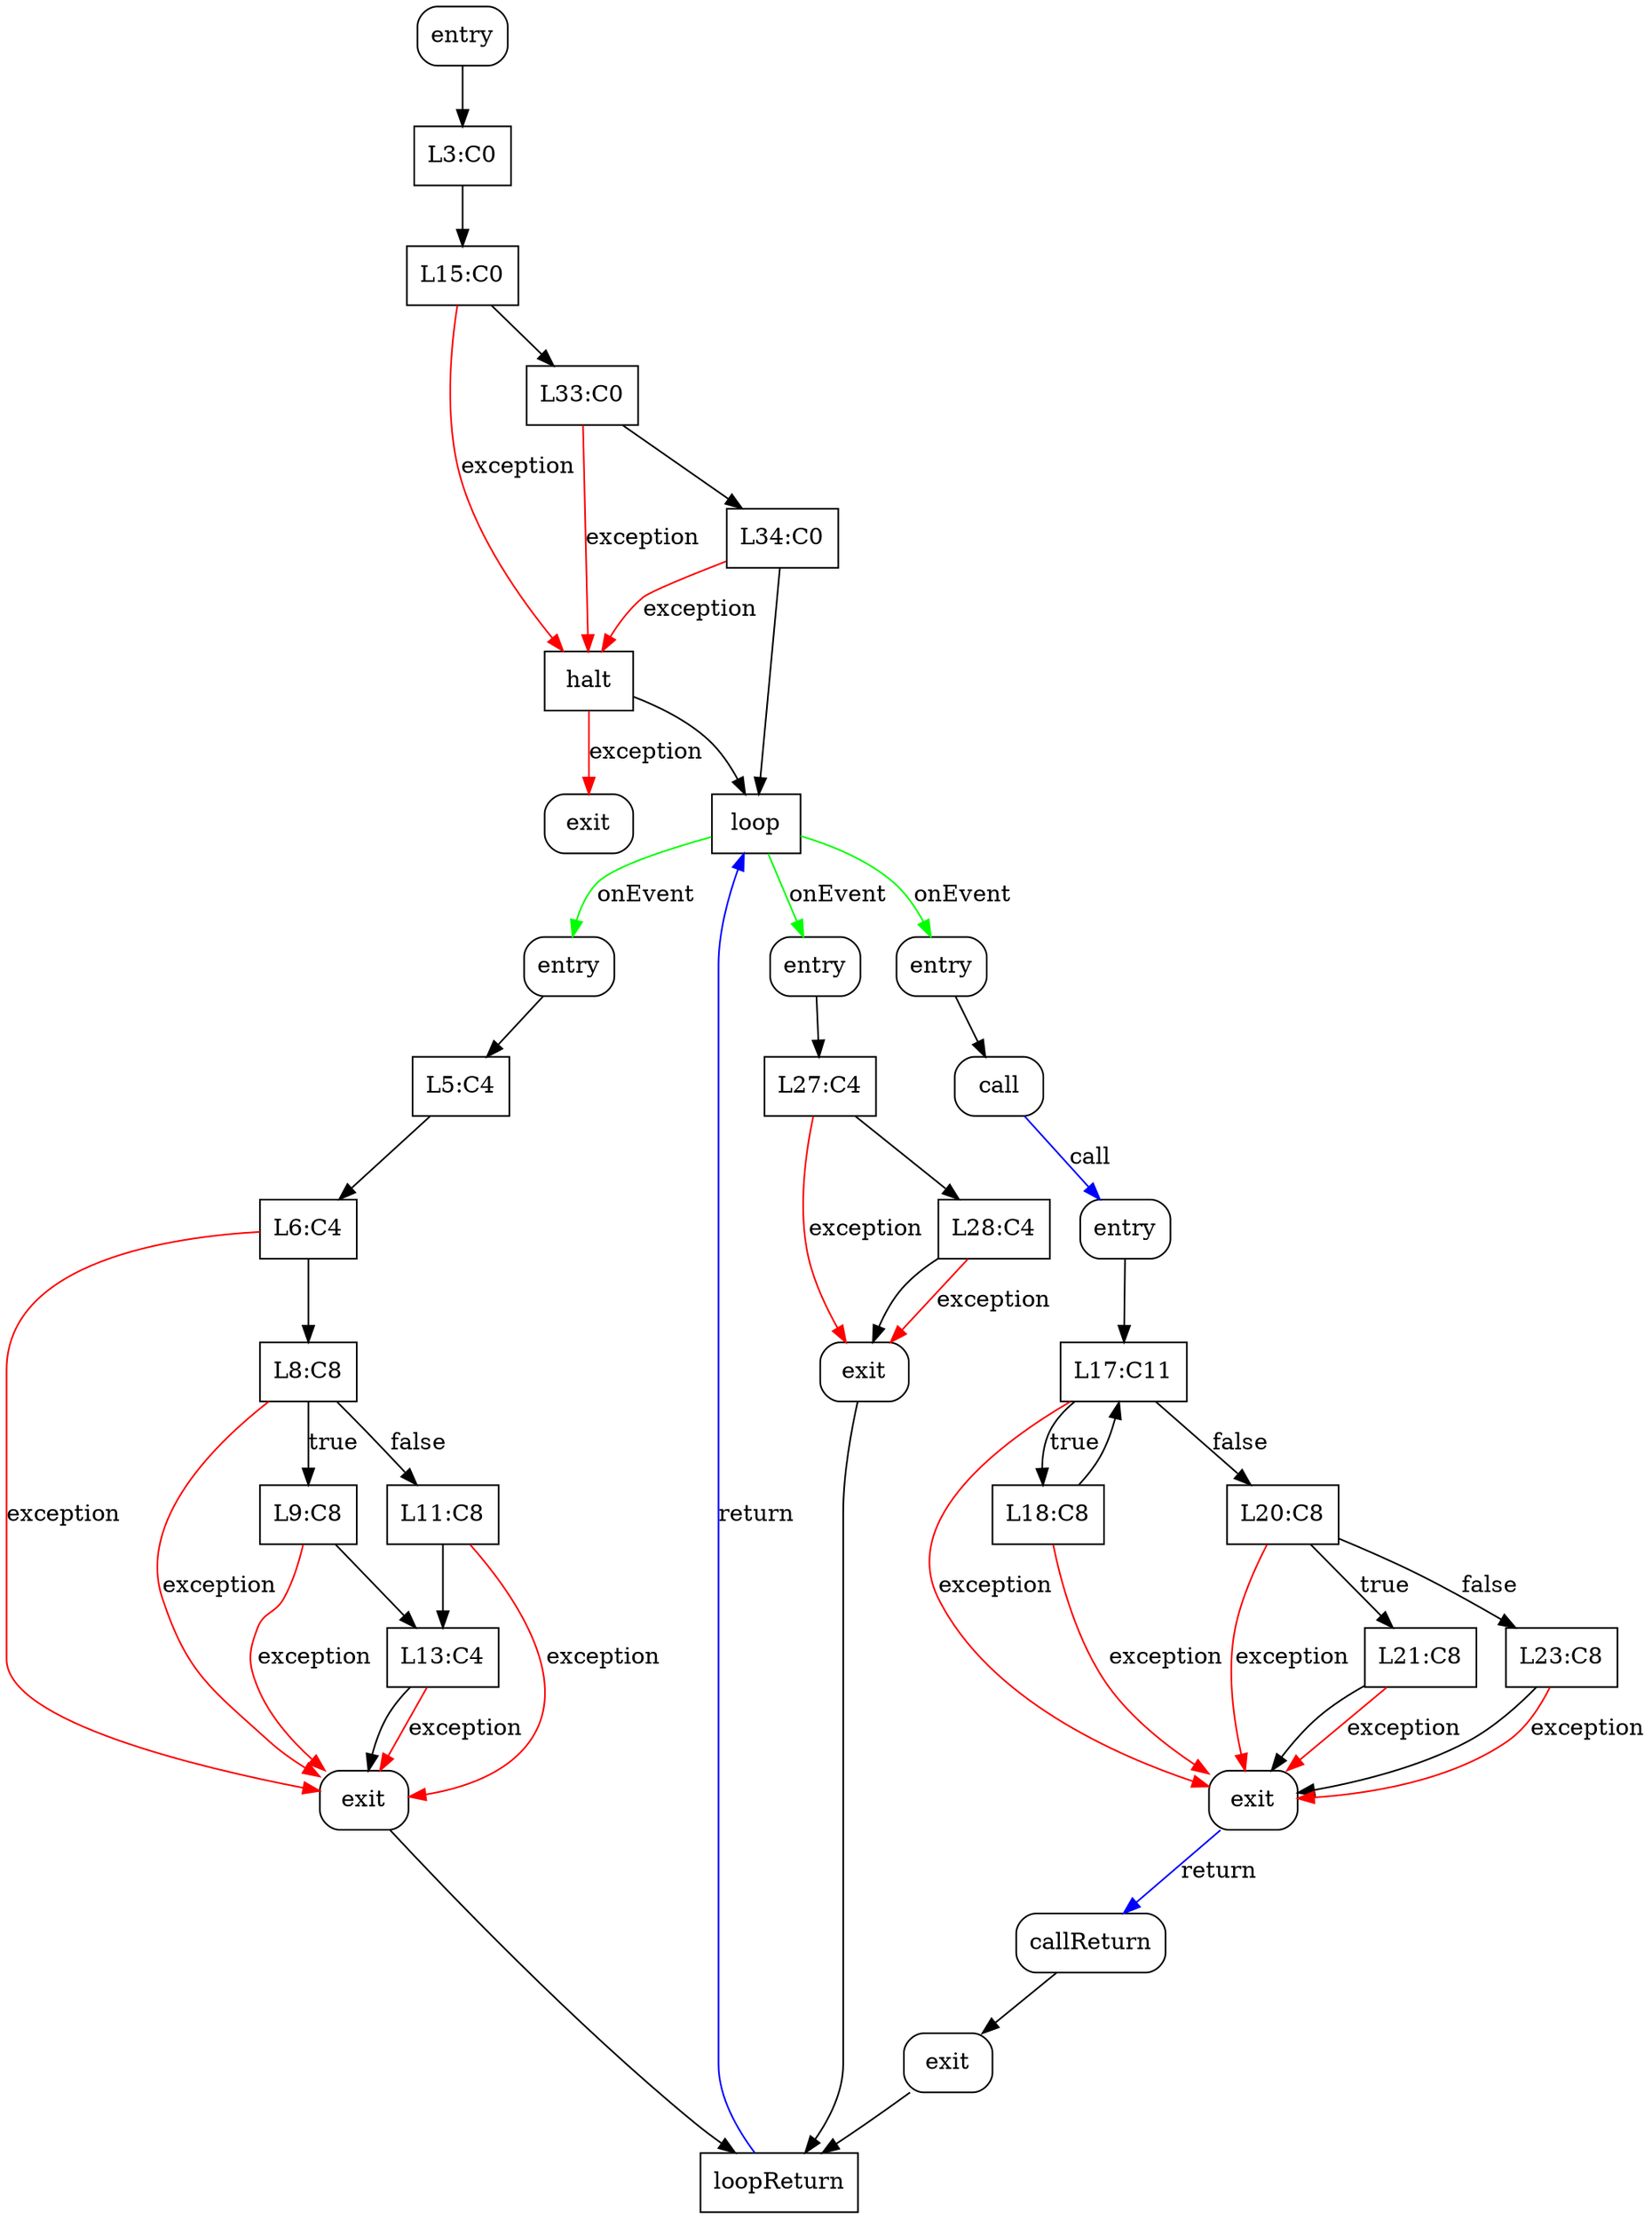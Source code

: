 digraph CFG {
node [shape="box"]
label = ""
n57 [label="entry", style="rounded"]
n58 [label="L3:C0"]
n59 [label="L15:C0"]
n60 [label="L33:C0"]
n61 [label="L34:C0"]
n62 [label="halt"]
n63 [label="exit", style="rounded"]
n64 [label="loop"]
n65 [label="entry", style="rounded"]
n66 [label="L5:C4"]
n67 [label="L6:C4"]
n68 [label="L8:C8"]
n69 [label="L9:C8"]
n70 [label="L13:C4"]
n71 [label="L11:C8"]
n72 [label="exit", style="rounded"]
n73 [label="loopReturn"]
n74 [label="entry", style="rounded"]
n75 [label="L27:C4"]
n76 [label="L28:C4"]
n77 [label="exit", style="rounded"]
n78 [label="entry", style="rounded"]
n79 [label="call", style="rounded"]
n80 [label="entry", style="rounded"]
n81 [label="L17:C11"]
n82 [label="L18:C8"]
n83 [label="L20:C8"]
n84 [label="L21:C8"]
n85 [label="L23:C8"]
n86 [label="exit", style="rounded"]
n87 [label="callReturn", style="rounded"]
n88 [label="exit", style="rounded"]
n57 -> n58 []
n58 -> n59 []
n59 -> n60 []
n59 -> n62 [color="red", label="exception"]
n60 -> n61 []
n60 -> n62 [color="red", label="exception"]
n61 -> n64 []
n61 -> n62 [color="red", label="exception"]
n62 -> n64 []
n62 -> n63 [color="red", label="exception"]
n64 -> n65 [color="green", label = "onEvent"]
n64 -> n74 [color="green", label = "onEvent"]
n64 -> n78 [color="green", label = "onEvent"]
n65 -> n66 []
n66 -> n67 []
n67 -> n68 []
n67 -> n72 [color="red", label="exception"]
n68 -> n69 [label="true"]
n68 -> n71 [label="false"]
n68 -> n72 [color="red", label="exception"]
n69 -> n70 []
n69 -> n72 [color="red", label="exception"]
n70 -> n72 []
n70 -> n72 [color="red", label="exception"]
n71 -> n70 []
n71 -> n72 [color="red", label="exception"]
n72 -> n73 []
n73 -> n64 [color="blue", label="return"]
n74 -> n75 []
n75 -> n76 []
n75 -> n77 [color="red", label="exception"]
n76 -> n77 []
n76 -> n77 [color="red", label="exception"]
n77 -> n73 []
n78 -> n79 []
n79 -> n80 [color="blue", label = "call"]
n80 -> n81 []
n81 -> n82 [label="true"]
n81 -> n83 [label="false"]
n81 -> n86 [color="red", label="exception"]
n82 -> n81 []
n82 -> n86 [color="red", label="exception"]
n83 -> n84 [label="true"]
n83 -> n85 [label="false"]
n83 -> n86 [color="red", label="exception"]
n84 -> n86 []
n84 -> n86 [color="red", label="exception"]
n85 -> n86 []
n85 -> n86 [color="red", label="exception"]
n86 -> n87 [color="blue", label="return"]
n87 -> n88 []
n88 -> n73 []
}